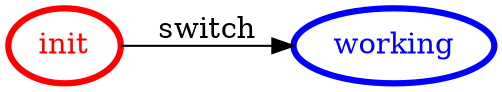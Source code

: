 /*
*
* A GraphViz DOT FSM description 
* Please use a GraphViz visualizer (like http://www.webgraphviz.com)
*  
*/

digraph finite_state_machine {
	rankdir=LR
	size="8,5"
	
	init [ color = red ][ fontcolor = red ][ penwidth = 3 ]
	working [ color = blue ][ fontcolor = blue ][ penwidth = 3 ]
	
	init -> working [ label = "switch" ][ color = black ][ fontcolor = black ]
}
